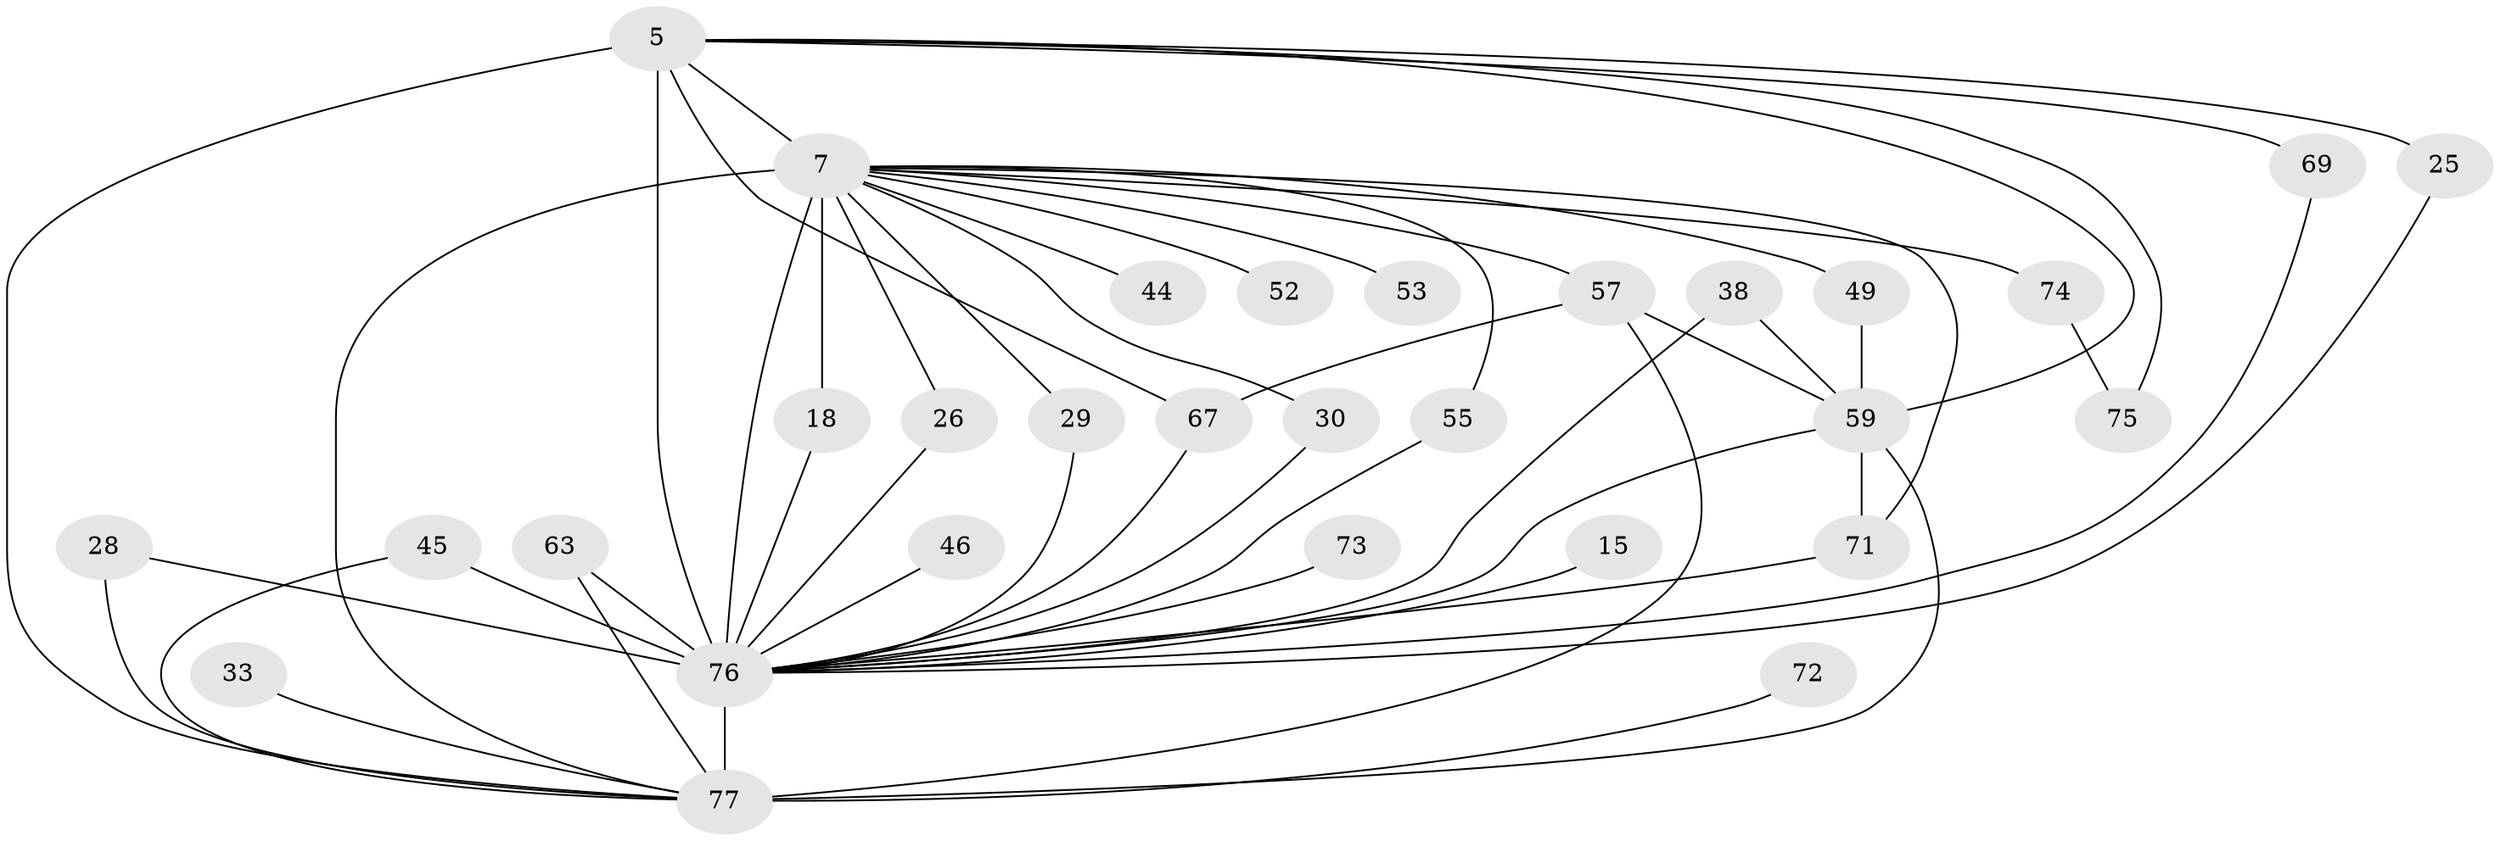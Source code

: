 // original degree distribution, {14: 0.012987012987012988, 15: 0.012987012987012988, 20: 0.012987012987012988, 17: 0.025974025974025976, 16: 0.012987012987012988, 21: 0.012987012987012988, 23: 0.012987012987012988, 18: 0.025974025974025976, 3: 0.16883116883116883, 4: 0.06493506493506493, 2: 0.5584415584415584, 5: 0.06493506493506493, 9: 0.012987012987012988}
// Generated by graph-tools (version 1.1) at 2025/49/03/04/25 21:49:43]
// undirected, 30 vertices, 53 edges
graph export_dot {
graph [start="1"]
  node [color=gray90,style=filled];
  5 [super="+1"];
  7 [super="+6"];
  15;
  18;
  25;
  26;
  28 [super="+19"];
  29;
  30;
  33;
  38 [super="+21"];
  44;
  45;
  46;
  49;
  52;
  53;
  55;
  57 [super="+43+51+48"];
  59 [super="+31+42"];
  63 [super="+35"];
  67 [super="+66"];
  69 [super="+65+58"];
  71 [super="+60"];
  72;
  73;
  74 [super="+13"];
  75;
  76 [super="+14+70+68+62"];
  77 [super="+12+8+64"];
  5 -- 7 [weight=4];
  5 -- 25;
  5 -- 75;
  5 -- 69 [weight=3];
  5 -- 59 [weight=2];
  5 -- 77 [weight=4];
  5 -- 67;
  5 -- 76 [weight=12];
  7 -- 26;
  7 -- 29;
  7 -- 44 [weight=2];
  7 -- 49;
  7 -- 52 [weight=2];
  7 -- 53 [weight=2];
  7 -- 74 [weight=3];
  7 -- 18;
  7 -- 30;
  7 -- 55;
  7 -- 57 [weight=2];
  7 -- 77 [weight=7];
  7 -- 76 [weight=10];
  7 -- 71 [weight=2];
  15 -- 76 [weight=2];
  18 -- 76;
  25 -- 76;
  26 -- 76;
  28 -- 77 [weight=2];
  28 -- 76;
  29 -- 76;
  30 -- 76;
  33 -- 77 [weight=2];
  38 -- 59;
  38 -- 76 [weight=2];
  45 -- 77;
  45 -- 76;
  46 -- 76 [weight=2];
  49 -- 59;
  55 -- 76;
  57 -- 59 [weight=2];
  57 -- 77 [weight=2];
  57 -- 67;
  59 -- 77 [weight=5];
  59 -- 76 [weight=2];
  59 -- 71;
  63 -- 77 [weight=2];
  63 -- 76 [weight=2];
  67 -- 76;
  69 -- 76 [weight=3];
  71 -- 76;
  72 -- 77;
  73 -- 76 [weight=2];
  74 -- 75;
  76 -- 77 [weight=14];
}
